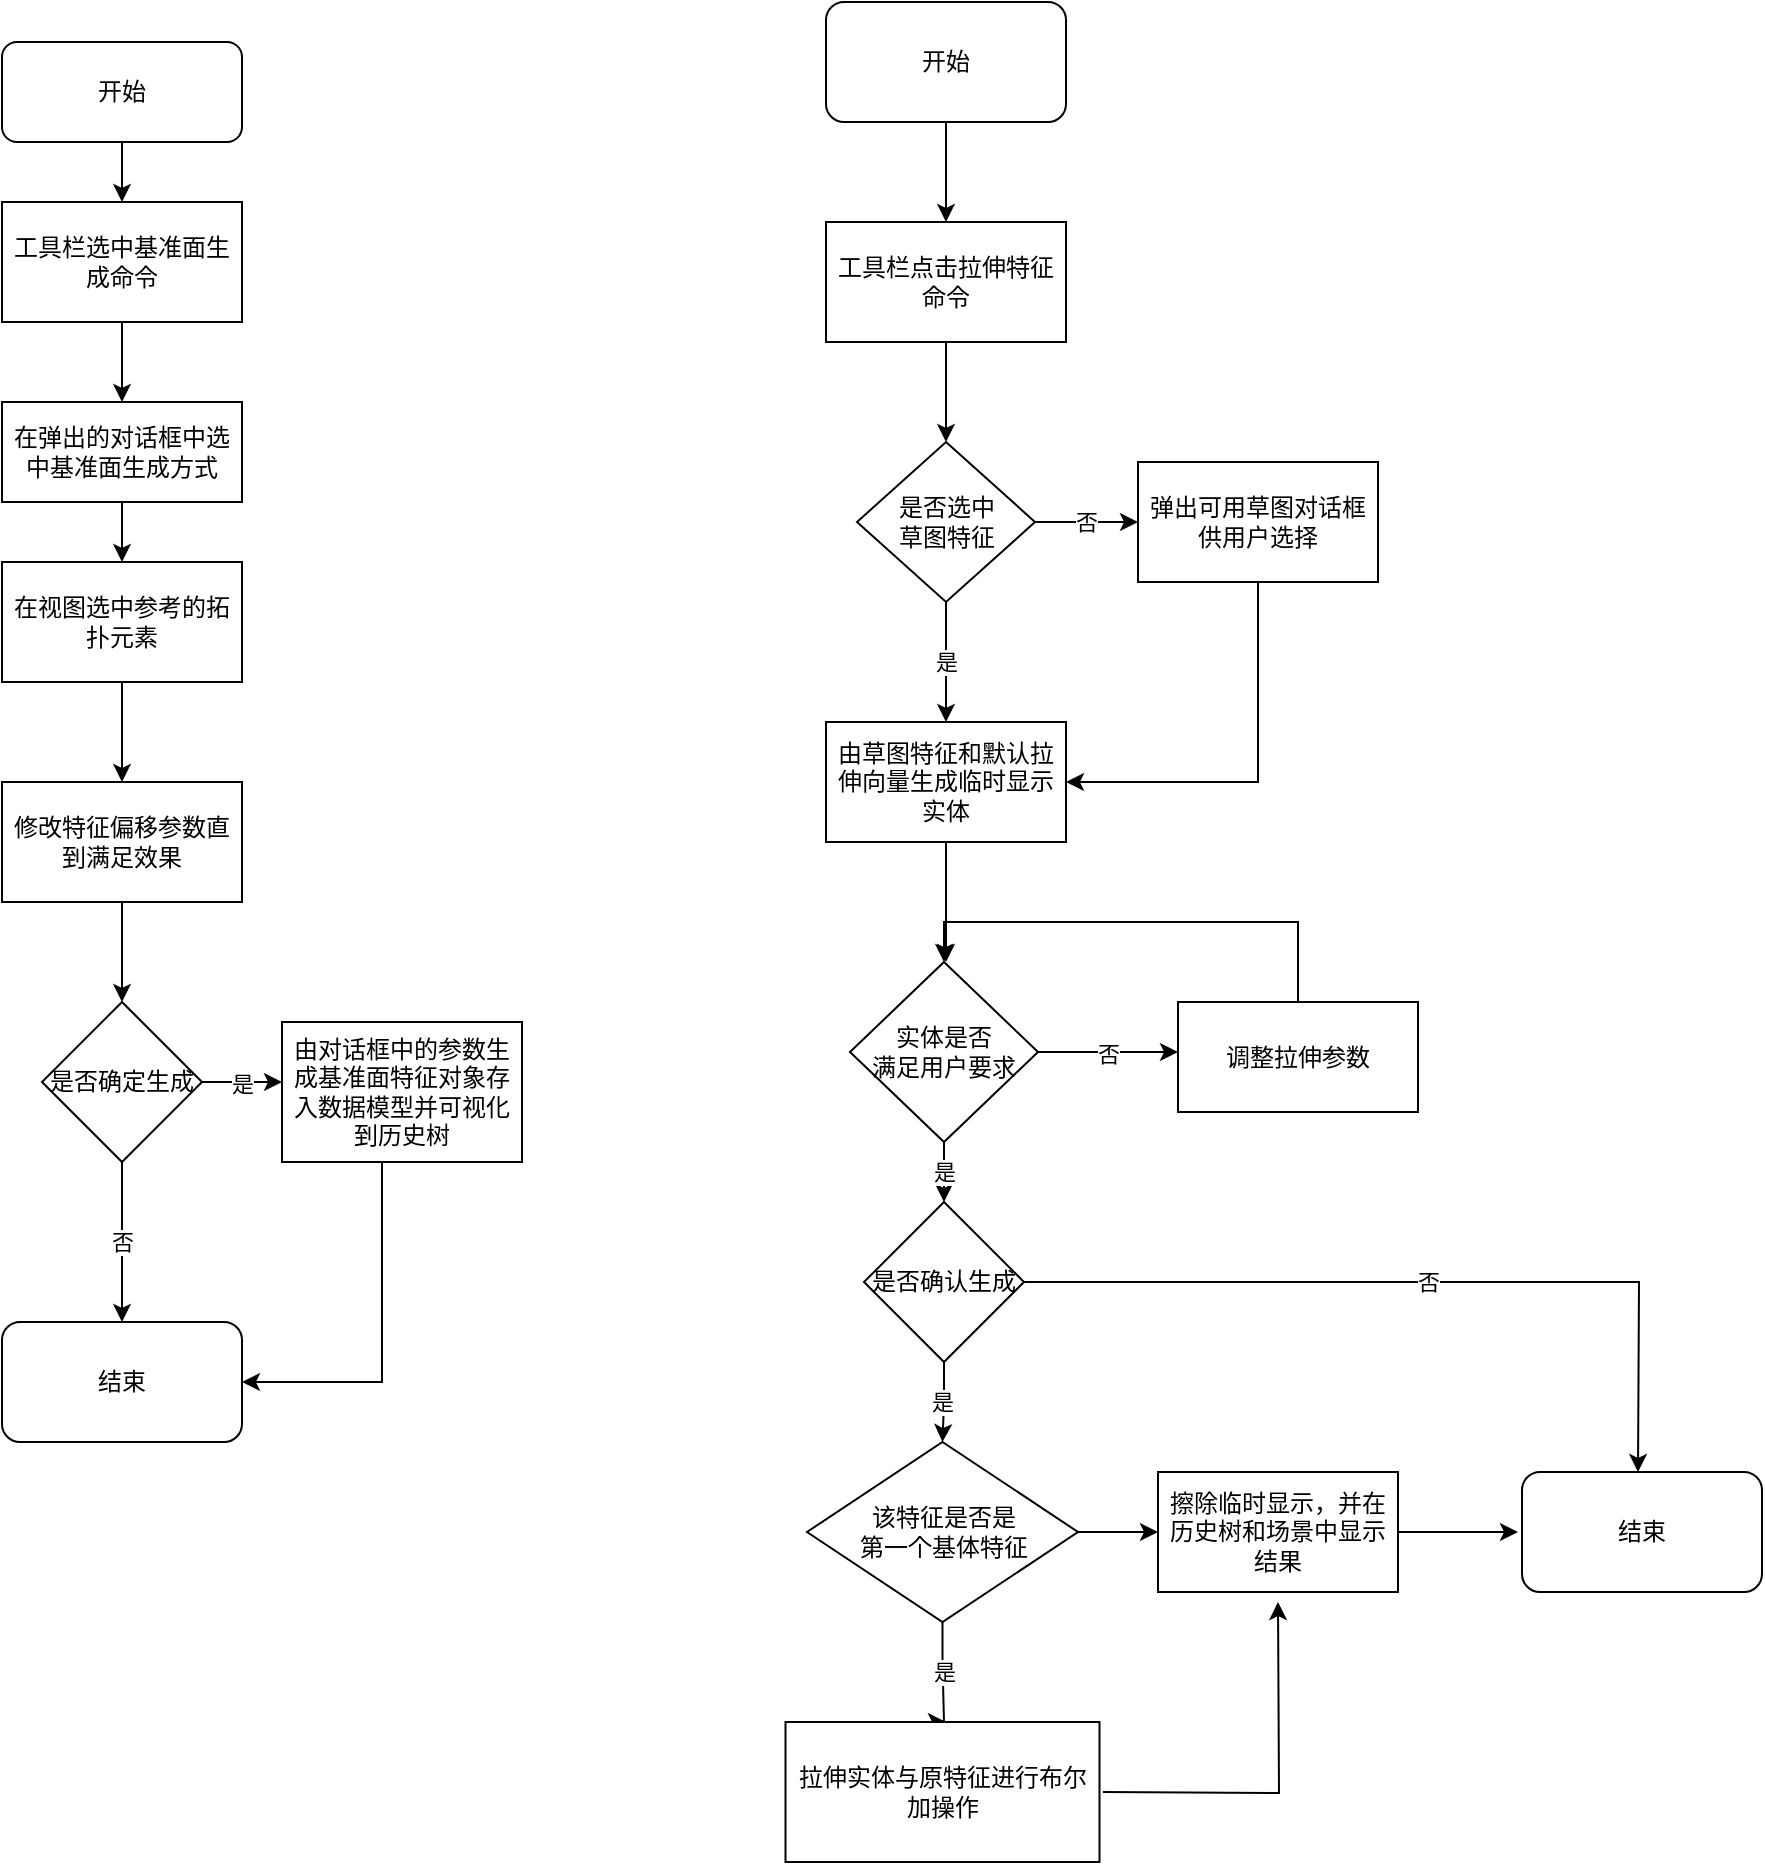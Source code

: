 <mxfile version="21.0.6" type="github">
  <diagram name="第 1 页" id="aSI_KmaN6ENxHBO8ahHy">
    <mxGraphModel dx="1833" dy="965" grid="1" gridSize="10" guides="1" tooltips="1" connect="1" arrows="1" fold="1" page="1" pageScale="1" pageWidth="827" pageHeight="1169" math="0" shadow="0">
      <root>
        <mxCell id="0" />
        <mxCell id="1" parent="0" />
        <mxCell id="Hwy9qkU3soCEkyCqni0h-17" style="edgeStyle=orthogonalEdgeStyle;rounded=0;orthogonalLoop=1;jettySize=auto;html=1;" edge="1" parent="1" source="Hwy9qkU3soCEkyCqni0h-1">
          <mxGeometry relative="1" as="geometry">
            <mxPoint x="90" y="290" as="targetPoint" />
          </mxGeometry>
        </mxCell>
        <mxCell id="Hwy9qkU3soCEkyCqni0h-1" value="开始" style="rounded=1;whiteSpace=wrap;html=1;" vertex="1" parent="1">
          <mxGeometry x="30" y="210" width="120" height="50" as="geometry" />
        </mxCell>
        <mxCell id="Hwy9qkU3soCEkyCqni0h-20" style="edgeStyle=orthogonalEdgeStyle;rounded=0;orthogonalLoop=1;jettySize=auto;html=1;" edge="1" parent="1" source="Hwy9qkU3soCEkyCqni0h-18">
          <mxGeometry relative="1" as="geometry">
            <mxPoint x="90" y="390" as="targetPoint" />
          </mxGeometry>
        </mxCell>
        <mxCell id="Hwy9qkU3soCEkyCqni0h-18" value="工具栏选中基准面生成命令" style="rounded=0;whiteSpace=wrap;html=1;" vertex="1" parent="1">
          <mxGeometry x="30" y="290" width="120" height="60" as="geometry" />
        </mxCell>
        <mxCell id="Hwy9qkU3soCEkyCqni0h-22" style="edgeStyle=orthogonalEdgeStyle;rounded=0;orthogonalLoop=1;jettySize=auto;html=1;" edge="1" parent="1" source="Hwy9qkU3soCEkyCqni0h-21">
          <mxGeometry relative="1" as="geometry">
            <mxPoint x="90" y="470" as="targetPoint" />
          </mxGeometry>
        </mxCell>
        <mxCell id="Hwy9qkU3soCEkyCqni0h-21" value="在弹出的对话框中选中基准面生成方式" style="rounded=0;whiteSpace=wrap;html=1;" vertex="1" parent="1">
          <mxGeometry x="30" y="390" width="120" height="50" as="geometry" />
        </mxCell>
        <mxCell id="Hwy9qkU3soCEkyCqni0h-23" value="在视图选中参考的拓扑元素" style="rounded=0;whiteSpace=wrap;html=1;" vertex="1" parent="1">
          <mxGeometry x="30" y="470" width="120" height="60" as="geometry" />
        </mxCell>
        <mxCell id="Hwy9qkU3soCEkyCqni0h-24" value="" style="endArrow=classic;html=1;rounded=0;exitX=0.5;exitY=1;exitDx=0;exitDy=0;" edge="1" parent="1" source="Hwy9qkU3soCEkyCqni0h-23">
          <mxGeometry width="50" height="50" relative="1" as="geometry">
            <mxPoint x="140" y="610" as="sourcePoint" />
            <mxPoint x="90" y="580" as="targetPoint" />
          </mxGeometry>
        </mxCell>
        <mxCell id="Hwy9qkU3soCEkyCqni0h-25" value="修改特征偏移参数直到满足效果" style="rounded=0;whiteSpace=wrap;html=1;" vertex="1" parent="1">
          <mxGeometry x="30" y="580" width="120" height="60" as="geometry" />
        </mxCell>
        <mxCell id="Hwy9qkU3soCEkyCqni0h-26" value="" style="endArrow=classic;html=1;rounded=0;exitX=0.5;exitY=1;exitDx=0;exitDy=0;" edge="1" parent="1" source="Hwy9qkU3soCEkyCqni0h-25">
          <mxGeometry width="50" height="50" relative="1" as="geometry">
            <mxPoint x="100" y="720" as="sourcePoint" />
            <mxPoint x="90" y="690" as="targetPoint" />
          </mxGeometry>
        </mxCell>
        <mxCell id="Hwy9qkU3soCEkyCqni0h-28" value="是" style="edgeStyle=orthogonalEdgeStyle;rounded=0;orthogonalLoop=1;jettySize=auto;html=1;" edge="1" parent="1" source="Hwy9qkU3soCEkyCqni0h-27">
          <mxGeometry relative="1" as="geometry">
            <mxPoint x="170" y="730" as="targetPoint" />
          </mxGeometry>
        </mxCell>
        <mxCell id="Hwy9qkU3soCEkyCqni0h-31" value="否" style="edgeStyle=orthogonalEdgeStyle;rounded=0;orthogonalLoop=1;jettySize=auto;html=1;entryX=0.5;entryY=0;entryDx=0;entryDy=0;" edge="1" parent="1" source="Hwy9qkU3soCEkyCqni0h-27" target="Hwy9qkU3soCEkyCqni0h-32">
          <mxGeometry relative="1" as="geometry">
            <mxPoint x="90" y="800" as="targetPoint" />
          </mxGeometry>
        </mxCell>
        <mxCell id="Hwy9qkU3soCEkyCqni0h-27" value="是否确定生成" style="rhombus;whiteSpace=wrap;html=1;" vertex="1" parent="1">
          <mxGeometry x="50" y="690" width="80" height="80" as="geometry" />
        </mxCell>
        <mxCell id="Hwy9qkU3soCEkyCqni0h-33" style="edgeStyle=orthogonalEdgeStyle;rounded=0;orthogonalLoop=1;jettySize=auto;html=1;entryX=1;entryY=0.5;entryDx=0;entryDy=0;" edge="1" parent="1" source="Hwy9qkU3soCEkyCqni0h-29" target="Hwy9qkU3soCEkyCqni0h-32">
          <mxGeometry relative="1" as="geometry">
            <Array as="points">
              <mxPoint x="220" y="880" />
            </Array>
          </mxGeometry>
        </mxCell>
        <mxCell id="Hwy9qkU3soCEkyCqni0h-29" value="由对话框中的参数生成基准面特征对象存入数据模型并可视化到历史树" style="rounded=0;whiteSpace=wrap;html=1;" vertex="1" parent="1">
          <mxGeometry x="170" y="700" width="120" height="70" as="geometry" />
        </mxCell>
        <mxCell id="Hwy9qkU3soCEkyCqni0h-32" value="结束" style="rounded=1;whiteSpace=wrap;html=1;" vertex="1" parent="1">
          <mxGeometry x="30" y="850" width="120" height="60" as="geometry" />
        </mxCell>
        <mxCell id="Hwy9qkU3soCEkyCqni0h-35" style="edgeStyle=orthogonalEdgeStyle;rounded=0;orthogonalLoop=1;jettySize=auto;html=1;" edge="1" parent="1" source="Hwy9qkU3soCEkyCqni0h-34">
          <mxGeometry relative="1" as="geometry">
            <mxPoint x="502" y="300" as="targetPoint" />
          </mxGeometry>
        </mxCell>
        <mxCell id="Hwy9qkU3soCEkyCqni0h-34" value="开始" style="rounded=1;whiteSpace=wrap;html=1;" vertex="1" parent="1">
          <mxGeometry x="442" y="190" width="120" height="60" as="geometry" />
        </mxCell>
        <mxCell id="Hwy9qkU3soCEkyCqni0h-37" style="edgeStyle=orthogonalEdgeStyle;rounded=0;orthogonalLoop=1;jettySize=auto;html=1;entryX=0.5;entryY=0;entryDx=0;entryDy=0;" edge="1" parent="1" source="Hwy9qkU3soCEkyCqni0h-36" target="Hwy9qkU3soCEkyCqni0h-38">
          <mxGeometry relative="1" as="geometry">
            <mxPoint x="502" y="400" as="targetPoint" />
          </mxGeometry>
        </mxCell>
        <mxCell id="Hwy9qkU3soCEkyCqni0h-36" value="工具栏点击拉伸特征命令" style="rounded=0;whiteSpace=wrap;html=1;" vertex="1" parent="1">
          <mxGeometry x="442" y="300" width="120" height="60" as="geometry" />
        </mxCell>
        <mxCell id="Hwy9qkU3soCEkyCqni0h-39" value="否" style="edgeStyle=orthogonalEdgeStyle;rounded=0;orthogonalLoop=1;jettySize=auto;html=1;" edge="1" parent="1" source="Hwy9qkU3soCEkyCqni0h-38">
          <mxGeometry relative="1" as="geometry">
            <mxPoint x="598" y="450" as="targetPoint" />
          </mxGeometry>
        </mxCell>
        <mxCell id="Hwy9qkU3soCEkyCqni0h-41" value="是" style="edgeStyle=orthogonalEdgeStyle;rounded=0;orthogonalLoop=1;jettySize=auto;html=1;entryX=0.5;entryY=0;entryDx=0;entryDy=0;" edge="1" parent="1" source="Hwy9qkU3soCEkyCqni0h-38" target="Hwy9qkU3soCEkyCqni0h-42">
          <mxGeometry relative="1" as="geometry">
            <mxPoint x="502.0" y="520" as="targetPoint" />
          </mxGeometry>
        </mxCell>
        <mxCell id="Hwy9qkU3soCEkyCqni0h-38" value="是否选中&lt;br&gt;草图特征" style="rhombus;whiteSpace=wrap;html=1;" vertex="1" parent="1">
          <mxGeometry x="457.5" y="410" width="89" height="80" as="geometry" />
        </mxCell>
        <mxCell id="Hwy9qkU3soCEkyCqni0h-44" style="edgeStyle=orthogonalEdgeStyle;rounded=0;orthogonalLoop=1;jettySize=auto;html=1;entryX=1;entryY=0.5;entryDx=0;entryDy=0;" edge="1" parent="1" source="Hwy9qkU3soCEkyCqni0h-40" target="Hwy9qkU3soCEkyCqni0h-42">
          <mxGeometry relative="1" as="geometry">
            <Array as="points">
              <mxPoint x="658" y="580" />
            </Array>
          </mxGeometry>
        </mxCell>
        <mxCell id="Hwy9qkU3soCEkyCqni0h-40" value="弹出可用草图对话框供用户选择" style="rounded=0;whiteSpace=wrap;html=1;" vertex="1" parent="1">
          <mxGeometry x="598" y="420" width="120" height="60" as="geometry" />
        </mxCell>
        <mxCell id="Hwy9qkU3soCEkyCqni0h-45" style="edgeStyle=orthogonalEdgeStyle;rounded=0;orthogonalLoop=1;jettySize=auto;html=1;" edge="1" parent="1" source="Hwy9qkU3soCEkyCqni0h-42">
          <mxGeometry relative="1" as="geometry">
            <mxPoint x="502" y="670" as="targetPoint" />
          </mxGeometry>
        </mxCell>
        <mxCell id="Hwy9qkU3soCEkyCqni0h-42" value="由草图特征和默认拉伸向量生成临时显示实体" style="rounded=0;whiteSpace=wrap;html=1;" vertex="1" parent="1">
          <mxGeometry x="442" y="550" width="120" height="60" as="geometry" />
        </mxCell>
        <mxCell id="Hwy9qkU3soCEkyCqni0h-48" value="否" style="edgeStyle=orthogonalEdgeStyle;rounded=0;orthogonalLoop=1;jettySize=auto;html=1;" edge="1" parent="1" source="Hwy9qkU3soCEkyCqni0h-46">
          <mxGeometry relative="1" as="geometry">
            <mxPoint x="618" y="715" as="targetPoint" />
          </mxGeometry>
        </mxCell>
        <mxCell id="Hwy9qkU3soCEkyCqni0h-58" value="是" style="edgeStyle=orthogonalEdgeStyle;rounded=0;orthogonalLoop=1;jettySize=auto;html=1;exitX=0.5;exitY=1;exitDx=0;exitDy=0;entryX=0.5;entryY=0;entryDx=0;entryDy=0;" edge="1" parent="1" source="Hwy9qkU3soCEkyCqni0h-46" target="Hwy9qkU3soCEkyCqni0h-59">
          <mxGeometry relative="1" as="geometry">
            <mxPoint x="568" y="810" as="targetPoint" />
          </mxGeometry>
        </mxCell>
        <mxCell id="Hwy9qkU3soCEkyCqni0h-46" value="实体是否&lt;br&gt;满足用户要求" style="rhombus;whiteSpace=wrap;html=1;" vertex="1" parent="1">
          <mxGeometry x="454" y="670" width="94" height="90" as="geometry" />
        </mxCell>
        <mxCell id="Hwy9qkU3soCEkyCqni0h-50" style="edgeStyle=orthogonalEdgeStyle;rounded=0;orthogonalLoop=1;jettySize=auto;html=1;entryX=0.5;entryY=0;entryDx=0;entryDy=0;" edge="1" parent="1" source="Hwy9qkU3soCEkyCqni0h-49" target="Hwy9qkU3soCEkyCqni0h-46">
          <mxGeometry relative="1" as="geometry">
            <Array as="points">
              <mxPoint x="678" y="650" />
              <mxPoint x="501" y="650" />
            </Array>
          </mxGeometry>
        </mxCell>
        <mxCell id="Hwy9qkU3soCEkyCqni0h-49" value="调整拉伸参数" style="rounded=0;whiteSpace=wrap;html=1;" vertex="1" parent="1">
          <mxGeometry x="618" y="690" width="120" height="55" as="geometry" />
        </mxCell>
        <mxCell id="Hwy9qkU3soCEkyCqni0h-63" value="是" style="edgeStyle=orthogonalEdgeStyle;rounded=0;orthogonalLoop=1;jettySize=auto;html=1;entryX=0.5;entryY=0;entryDx=0;entryDy=0;" edge="1" parent="1" source="Hwy9qkU3soCEkyCqni0h-52">
          <mxGeometry relative="1" as="geometry">
            <mxPoint x="502" y="1050" as="targetPoint" />
            <Array as="points">
              <mxPoint x="501" y="1020" />
              <mxPoint x="501" y="1020" />
            </Array>
          </mxGeometry>
        </mxCell>
        <mxCell id="Hwy9qkU3soCEkyCqni0h-67" style="edgeStyle=orthogonalEdgeStyle;rounded=0;orthogonalLoop=1;jettySize=auto;html=1;" edge="1" parent="1" source="Hwy9qkU3soCEkyCqni0h-52">
          <mxGeometry relative="1" as="geometry">
            <mxPoint x="608" y="955" as="targetPoint" />
          </mxGeometry>
        </mxCell>
        <mxCell id="Hwy9qkU3soCEkyCqni0h-52" value="该特征是否是&lt;br&gt;第一个基体特征" style="rhombus;whiteSpace=wrap;html=1;" vertex="1" parent="1">
          <mxGeometry x="432.5" y="910" width="135.5" height="90" as="geometry" />
        </mxCell>
        <mxCell id="Hwy9qkU3soCEkyCqni0h-56" style="edgeStyle=orthogonalEdgeStyle;rounded=0;orthogonalLoop=1;jettySize=auto;html=1;" edge="1" parent="1">
          <mxGeometry relative="1" as="geometry">
            <mxPoint x="668" y="990" as="targetPoint" />
            <mxPoint x="580.5" y="1085" as="sourcePoint" />
          </mxGeometry>
        </mxCell>
        <mxCell id="Hwy9qkU3soCEkyCqni0h-55" value="拉伸实体与原特征进行布尔加操作" style="rounded=0;whiteSpace=wrap;html=1;" vertex="1" parent="1">
          <mxGeometry x="421.75" y="1050" width="157" height="70" as="geometry" />
        </mxCell>
        <mxCell id="Hwy9qkU3soCEkyCqni0h-61" value="是" style="edgeStyle=orthogonalEdgeStyle;rounded=0;orthogonalLoop=1;jettySize=auto;html=1;entryX=0.5;entryY=0;entryDx=0;entryDy=0;" edge="1" parent="1" source="Hwy9qkU3soCEkyCqni0h-59" target="Hwy9qkU3soCEkyCqni0h-52">
          <mxGeometry relative="1" as="geometry" />
        </mxCell>
        <mxCell id="Hwy9qkU3soCEkyCqni0h-62" value="否" style="edgeStyle=orthogonalEdgeStyle;rounded=0;orthogonalLoop=1;jettySize=auto;html=1;exitX=1;exitY=0.5;exitDx=0;exitDy=0;entryX=0.5;entryY=0;entryDx=0;entryDy=0;" edge="1" parent="1" source="Hwy9qkU3soCEkyCqni0h-59">
          <mxGeometry relative="1" as="geometry">
            <mxPoint x="848" y="925" as="targetPoint" />
          </mxGeometry>
        </mxCell>
        <mxCell id="Hwy9qkU3soCEkyCqni0h-59" value="是否确认生成" style="rhombus;whiteSpace=wrap;html=1;" vertex="1" parent="1">
          <mxGeometry x="461" y="790" width="80" height="80" as="geometry" />
        </mxCell>
        <mxCell id="Hwy9qkU3soCEkyCqni0h-65" value="结束" style="rounded=1;whiteSpace=wrap;html=1;" vertex="1" parent="1">
          <mxGeometry x="790" y="925" width="120" height="60" as="geometry" />
        </mxCell>
        <mxCell id="Hwy9qkU3soCEkyCqni0h-69" value="" style="edgeStyle=orthogonalEdgeStyle;rounded=0;orthogonalLoop=1;jettySize=auto;html=1;" edge="1" parent="1" source="Hwy9qkU3soCEkyCqni0h-68">
          <mxGeometry relative="1" as="geometry">
            <mxPoint x="788" y="955" as="targetPoint" />
          </mxGeometry>
        </mxCell>
        <mxCell id="Hwy9qkU3soCEkyCqni0h-68" value="擦除临时显示，并在历史树和场景中显示结果" style="rounded=0;whiteSpace=wrap;html=1;" vertex="1" parent="1">
          <mxGeometry x="608" y="925" width="120" height="60" as="geometry" />
        </mxCell>
      </root>
    </mxGraphModel>
  </diagram>
</mxfile>
